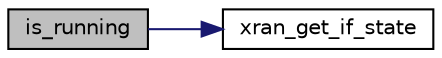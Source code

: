 digraph "is_running"
{
 // LATEX_PDF_SIZE
  edge [fontname="Helvetica",fontsize="10",labelfontname="Helvetica",labelfontsize="10"];
  node [fontname="Helvetica",fontsize="10",shape=record];
  rankdir="LR";
  Node1 [label="is_running",height=0.2,width=0.4,color="black", fillcolor="grey75", style="filled", fontcolor="black",tooltip=" "];
  Node1 -> Node2 [color="midnightblue",fontsize="10",style="solid",fontname="Helvetica"];
  Node2 [label="xran_get_if_state",height=0.2,width=0.4,color="black", fillcolor="white", style="filled",URL="$xran__fh__o__du_8h.html#a937105f52446cfcb951e43e1dc3c4d8b",tooltip=" "];
}
